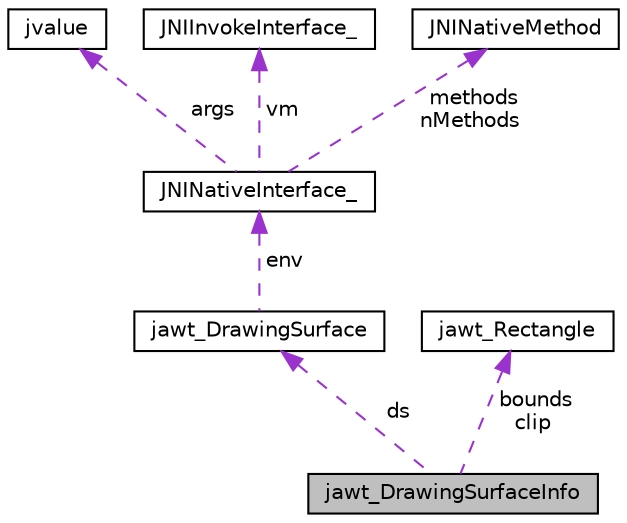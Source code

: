 digraph "jawt_DrawingSurfaceInfo"
{
 // LATEX_PDF_SIZE
  edge [fontname="Helvetica",fontsize="10",labelfontname="Helvetica",labelfontsize="10"];
  node [fontname="Helvetica",fontsize="10",shape=record];
  Node1 [label="jawt_DrawingSurfaceInfo",height=0.2,width=0.4,color="black", fillcolor="grey75", style="filled", fontcolor="black",tooltip=" "];
  Node2 -> Node1 [dir="back",color="darkorchid3",fontsize="10",style="dashed",label=" ds" ,fontname="Helvetica"];
  Node2 [label="jawt_DrawingSurface",height=0.2,width=0.4,color="black", fillcolor="white", style="filled",URL="$structjawt___drawing_surface.html",tooltip=" "];
  Node3 -> Node2 [dir="back",color="darkorchid3",fontsize="10",style="dashed",label=" env" ,fontname="Helvetica"];
  Node3 [label="JNINativeInterface_",height=0.2,width=0.4,color="black", fillcolor="white", style="filled",URL="$struct_j_n_i_native_interface__.html",tooltip=" "];
  Node4 -> Node3 [dir="back",color="darkorchid3",fontsize="10",style="dashed",label=" args" ,fontname="Helvetica"];
  Node4 [label="jvalue",height=0.2,width=0.4,color="black", fillcolor="white", style="filled",URL="$unionjvalue.html",tooltip=" "];
  Node5 -> Node3 [dir="back",color="darkorchid3",fontsize="10",style="dashed",label=" vm" ,fontname="Helvetica"];
  Node5 [label="JNIInvokeInterface_",height=0.2,width=0.4,color="black", fillcolor="white", style="filled",URL="$struct_j_n_i_invoke_interface__.html",tooltip=" "];
  Node6 -> Node3 [dir="back",color="darkorchid3",fontsize="10",style="dashed",label=" methods\nnMethods" ,fontname="Helvetica"];
  Node6 [label="JNINativeMethod",height=0.2,width=0.4,color="black", fillcolor="white", style="filled",URL="$struct_j_n_i_native_method.html",tooltip=" "];
  Node7 -> Node1 [dir="back",color="darkorchid3",fontsize="10",style="dashed",label=" bounds\nclip" ,fontname="Helvetica"];
  Node7 [label="jawt_Rectangle",height=0.2,width=0.4,color="black", fillcolor="white", style="filled",URL="$structjawt___rectangle.html",tooltip=" "];
}
